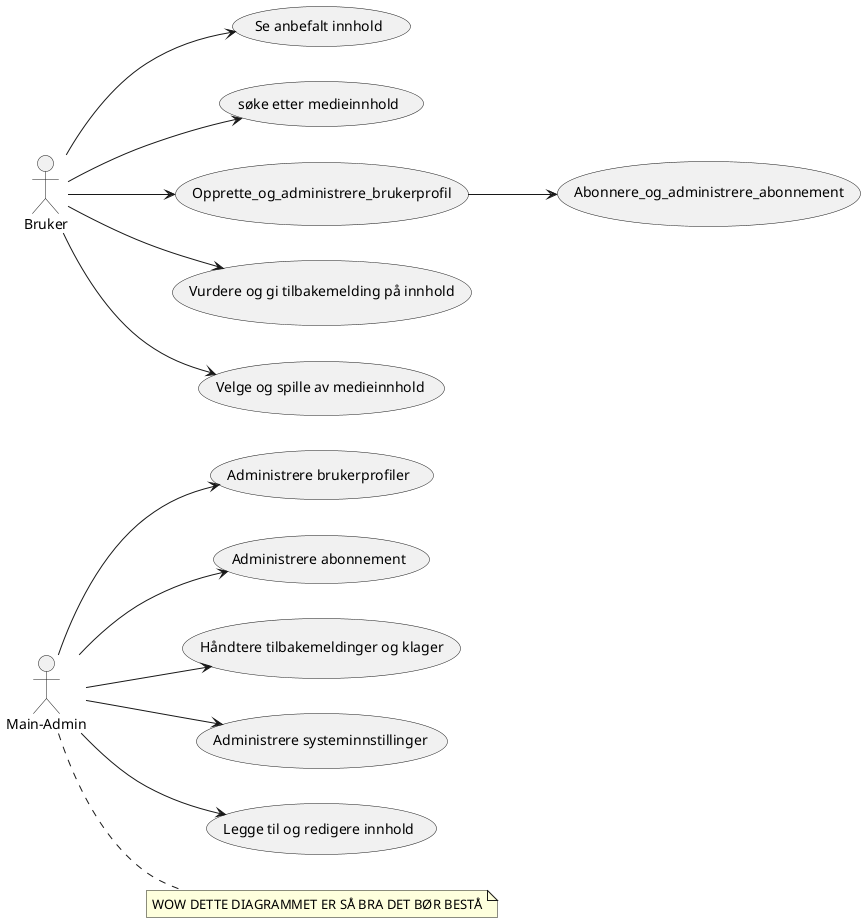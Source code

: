 @startuml Oppgave_1
left to right direction
:Main-Admin: as Admin
:Bruker: as Bruker 




Admin --> (Administrere brukerprofiler)
Admin --> (Administrere abonnement)
Admin --> (Håndtere tilbakemeldinger og klager)
Admin --> (Administrere systeminnstillinger)
Admin --> (Legge til og redigere innhold)
note right of Admin : WOW DETTE DIAGRAMMET ER SÅ BRA DET BØR BESTÅ






Bruker --> (Se anbefalt innhold)
Bruker --> (søke etter medieinnhold)
Bruker --> (Opprette_og_administrere_brukerprofil)
Opprette_og_administrere_brukerprofil --> (Abonnere_og_administrere_abonnement)
Bruker --> (Vurdere og gi tilbakemelding på innhold)
Bruker --> (Velge og spille av medieinnhold)




@enduml